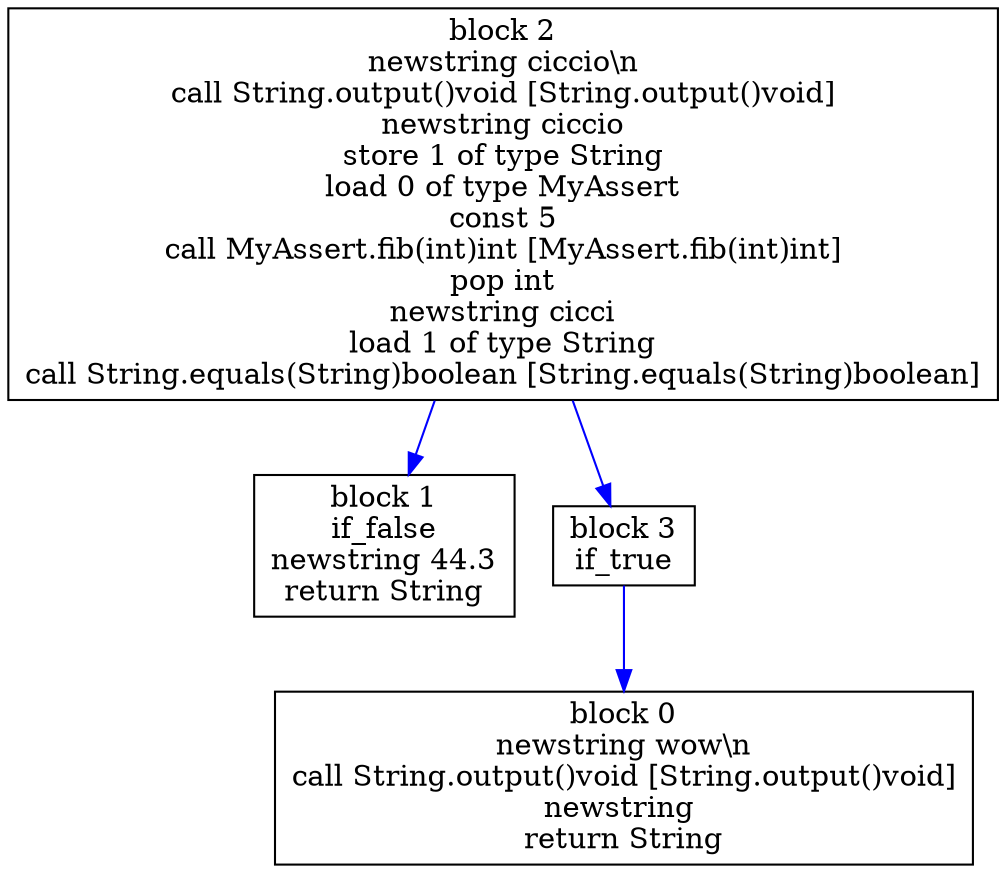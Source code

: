 digraph "MyAssert.prova2(MyAssert)void" {
size = "11,7.5";
codeblock_2 [ shape = box, label = "block 2\nnewstring ciccio\\n\ncall String.output()void [String.output()void]\nnewstring ciccio\nstore 1 of type String\nload 0 of type MyAssert\nconst 5\ncall MyAssert.fib(int)int [MyAssert.fib(int)int]\npop int\nnewstring cicci\nload 1 of type String\ncall String.equals(String)boolean [String.equals(String)boolean]"];
codeblock_1 [ shape = box, label = "block 1\nif_false\nnewstring 44.3\nreturn String"];
codeblock_2->codeblock_1 [color = blue label = "" fontsize = 8]
codeblock_3 [ shape = box, label = "block 3\nif_true"];
codeblock_0 [ shape = box, label = "block 0\nnewstring wow\\n\ncall String.output()void [String.output()void]\nnewstring \nreturn String"];
codeblock_3->codeblock_0 [color = blue label = "" fontsize = 8]
codeblock_2->codeblock_3 [color = blue label = "" fontsize = 8]
}